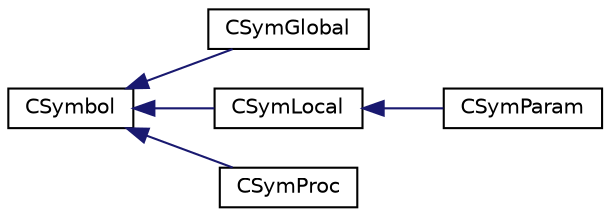 digraph "Graphical Class Hierarchy"
{
  edge [fontname="Helvetica",fontsize="10",labelfontname="Helvetica",labelfontsize="10"];
  node [fontname="Helvetica",fontsize="10",shape=record];
  rankdir="LR";
  Node0 [label="CSymbol",height=0.2,width=0.4,color="black", fillcolor="white", style="filled",URL="$classCSymbol.html",tooltip="SnuPL symbol. "];
  Node0 -> Node1 [dir="back",color="midnightblue",fontsize="10",style="solid",fontname="Helvetica"];
  Node1 [label="CSymGlobal",height=0.2,width=0.4,color="black", fillcolor="white", style="filled",URL="$classCSymGlobal.html",tooltip="global variable "];
  Node0 -> Node2 [dir="back",color="midnightblue",fontsize="10",style="solid",fontname="Helvetica"];
  Node2 [label="CSymLocal",height=0.2,width=0.4,color="black", fillcolor="white", style="filled",URL="$classCSymLocal.html",tooltip="local variable "];
  Node2 -> Node3 [dir="back",color="midnightblue",fontsize="10",style="solid",fontname="Helvetica"];
  Node3 [label="CSymParam",height=0.2,width=0.4,color="black", fillcolor="white", style="filled",URL="$classCSymParam.html",tooltip="procedure parameter "];
  Node0 -> Node4 [dir="back",color="midnightblue",fontsize="10",style="solid",fontname="Helvetica"];
  Node4 [label="CSymProc",height=0.2,width=0.4,color="black", fillcolor="white", style="filled",URL="$classCSymProc.html",tooltip="procedure symbol "];
}
